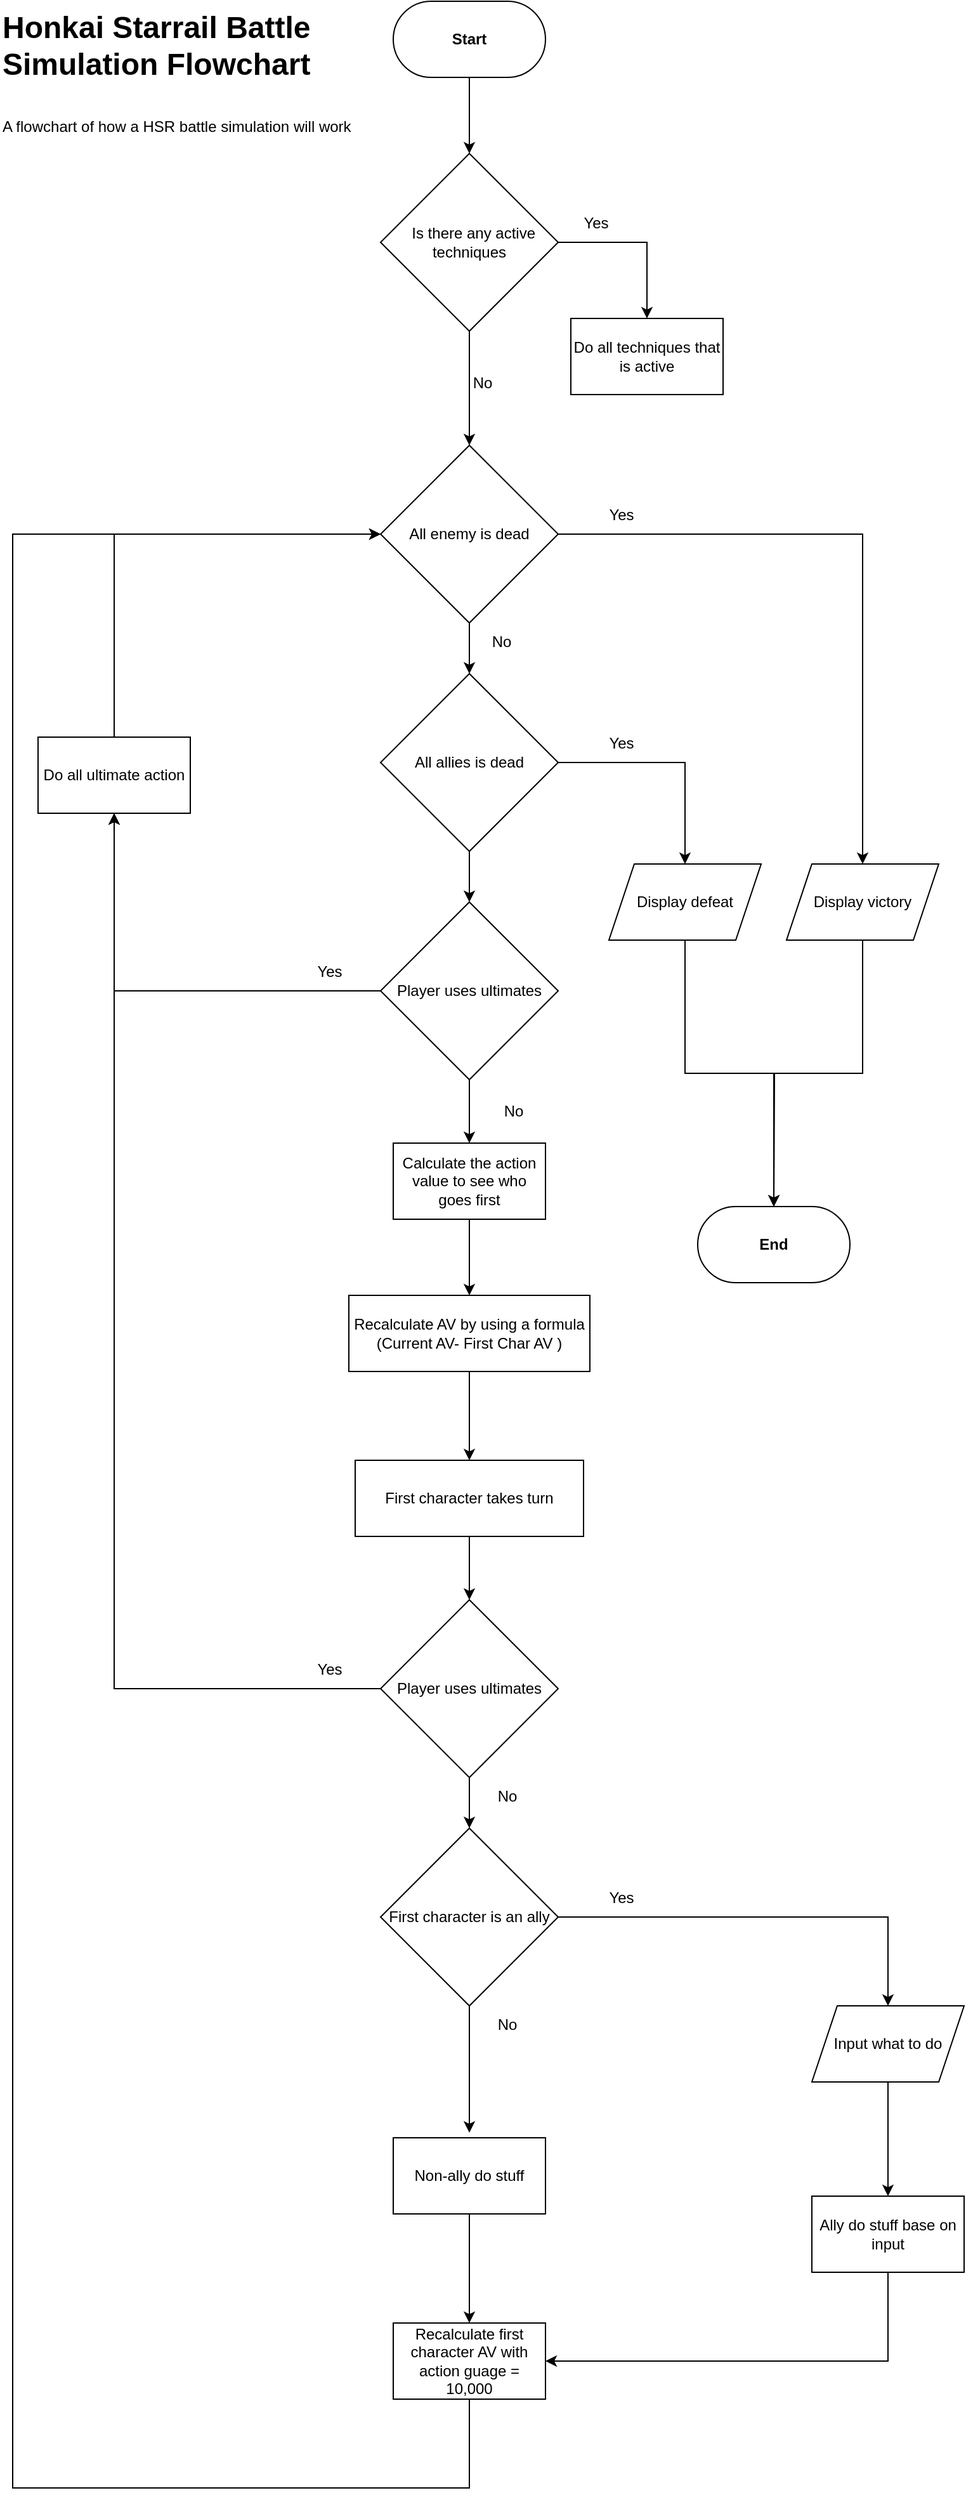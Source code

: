 <mxfile version="24.7.17">
  <diagram name="Page-1" id="5RDn6TEii01dhZuj6zZr">
    <mxGraphModel dx="3453" dy="2340" grid="1" gridSize="10" guides="1" tooltips="1" connect="1" arrows="1" fold="1" page="1" pageScale="1" pageWidth="827" pageHeight="1169" math="0" shadow="0">
      <root>
        <mxCell id="0" />
        <mxCell id="1" parent="0" />
        <mxCell id="EYWDEGRxvOLZJbpFDLF8-2" value="&lt;b&gt;End&lt;/b&gt;" style="rounded=1;whiteSpace=wrap;html=1;arcSize=50;" vertex="1" parent="1">
          <mxGeometry x="580" y="990" width="120" height="60" as="geometry" />
        </mxCell>
        <mxCell id="EYWDEGRxvOLZJbpFDLF8-6" style="edgeStyle=orthogonalEdgeStyle;rounded=0;orthogonalLoop=1;jettySize=auto;html=1;exitX=0.5;exitY=1;exitDx=0;exitDy=0;entryX=0.5;entryY=0;entryDx=0;entryDy=0;" edge="1" parent="1" source="EYWDEGRxvOLZJbpFDLF8-3" target="EYWDEGRxvOLZJbpFDLF8-5">
          <mxGeometry relative="1" as="geometry" />
        </mxCell>
        <mxCell id="EYWDEGRxvOLZJbpFDLF8-3" value="&lt;b&gt;Start&lt;/b&gt;" style="rounded=1;whiteSpace=wrap;html=1;arcSize=50;" vertex="1" parent="1">
          <mxGeometry x="340" y="40" width="120" height="60" as="geometry" />
        </mxCell>
        <mxCell id="EYWDEGRxvOLZJbpFDLF8-4" value="Do all&amp;nbsp;techniques that is active" style="rounded=0;whiteSpace=wrap;html=1;" vertex="1" parent="1">
          <mxGeometry x="480" y="290" width="120" height="60" as="geometry" />
        </mxCell>
        <mxCell id="EYWDEGRxvOLZJbpFDLF8-7" style="edgeStyle=orthogonalEdgeStyle;rounded=0;orthogonalLoop=1;jettySize=auto;html=1;exitX=1;exitY=0.5;exitDx=0;exitDy=0;entryX=0.5;entryY=0;entryDx=0;entryDy=0;" edge="1" parent="1" source="EYWDEGRxvOLZJbpFDLF8-5" target="EYWDEGRxvOLZJbpFDLF8-4">
          <mxGeometry relative="1" as="geometry">
            <mxPoint x="600" y="230" as="targetPoint" />
          </mxGeometry>
        </mxCell>
        <mxCell id="EYWDEGRxvOLZJbpFDLF8-18" style="edgeStyle=orthogonalEdgeStyle;rounded=0;orthogonalLoop=1;jettySize=auto;html=1;exitX=0.5;exitY=1;exitDx=0;exitDy=0;entryX=0.5;entryY=0;entryDx=0;entryDy=0;" edge="1" parent="1" source="EYWDEGRxvOLZJbpFDLF8-5" target="EYWDEGRxvOLZJbpFDLF8-15">
          <mxGeometry relative="1" as="geometry" />
        </mxCell>
        <mxCell id="EYWDEGRxvOLZJbpFDLF8-5" value="&amp;nbsp; Is there any active techniques" style="rhombus;whiteSpace=wrap;html=1;" vertex="1" parent="1">
          <mxGeometry x="330" y="160" width="140" height="140" as="geometry" />
        </mxCell>
        <mxCell id="EYWDEGRxvOLZJbpFDLF8-39" style="edgeStyle=orthogonalEdgeStyle;rounded=0;orthogonalLoop=1;jettySize=auto;html=1;exitX=0.5;exitY=1;exitDx=0;exitDy=0;entryX=0.5;entryY=0;entryDx=0;entryDy=0;" edge="1" parent="1" source="EYWDEGRxvOLZJbpFDLF8-8" target="EYWDEGRxvOLZJbpFDLF8-14">
          <mxGeometry relative="1" as="geometry" />
        </mxCell>
        <mxCell id="EYWDEGRxvOLZJbpFDLF8-8" value="Calculate the action value to see who goes first" style="rounded=0;whiteSpace=wrap;html=1;" vertex="1" parent="1">
          <mxGeometry x="340" y="940" width="120" height="60" as="geometry" />
        </mxCell>
        <mxCell id="EYWDEGRxvOLZJbpFDLF8-14" value="Recalculate AV by using a formula&lt;div&gt;(Current AV- First Char AV )&lt;/div&gt;" style="rounded=0;whiteSpace=wrap;html=1;" vertex="1" parent="1">
          <mxGeometry x="305" y="1060" width="190" height="60" as="geometry" />
        </mxCell>
        <mxCell id="EYWDEGRxvOLZJbpFDLF8-20" style="edgeStyle=orthogonalEdgeStyle;rounded=0;orthogonalLoop=1;jettySize=auto;html=1;exitX=1;exitY=0.5;exitDx=0;exitDy=0;entryX=0.5;entryY=0;entryDx=0;entryDy=0;" edge="1" parent="1" source="EYWDEGRxvOLZJbpFDLF8-15" target="EYWDEGRxvOLZJbpFDLF8-19">
          <mxGeometry relative="1" as="geometry">
            <mxPoint x="590" y="460" as="targetPoint" />
          </mxGeometry>
        </mxCell>
        <mxCell id="EYWDEGRxvOLZJbpFDLF8-24" style="edgeStyle=orthogonalEdgeStyle;rounded=0;orthogonalLoop=1;jettySize=auto;html=1;exitX=0.5;exitY=1;exitDx=0;exitDy=0;entryX=0.5;entryY=0;entryDx=0;entryDy=0;" edge="1" parent="1" source="EYWDEGRxvOLZJbpFDLF8-15" target="EYWDEGRxvOLZJbpFDLF8-23">
          <mxGeometry relative="1" as="geometry" />
        </mxCell>
        <mxCell id="EYWDEGRxvOLZJbpFDLF8-15" value="All enemy is dead" style="rhombus;whiteSpace=wrap;html=1;" vertex="1" parent="1">
          <mxGeometry x="330" y="390" width="140" height="140" as="geometry" />
        </mxCell>
        <mxCell id="EYWDEGRxvOLZJbpFDLF8-40" style="edgeStyle=orthogonalEdgeStyle;rounded=0;orthogonalLoop=1;jettySize=auto;html=1;exitX=0.5;exitY=1;exitDx=0;exitDy=0;" edge="1" parent="1" source="EYWDEGRxvOLZJbpFDLF8-19">
          <mxGeometry relative="1" as="geometry">
            <mxPoint x="640" y="990" as="targetPoint" />
          </mxGeometry>
        </mxCell>
        <mxCell id="EYWDEGRxvOLZJbpFDLF8-19" value="Display victory" style="shape=parallelogram;perimeter=parallelogramPerimeter;whiteSpace=wrap;html=1;fixedSize=1;" vertex="1" parent="1">
          <mxGeometry x="650" y="720" width="120" height="60" as="geometry" />
        </mxCell>
        <mxCell id="EYWDEGRxvOLZJbpFDLF8-26" style="edgeStyle=orthogonalEdgeStyle;rounded=0;orthogonalLoop=1;jettySize=auto;html=1;exitX=1;exitY=0.5;exitDx=0;exitDy=0;entryX=0.5;entryY=0;entryDx=0;entryDy=0;" edge="1" parent="1" source="EYWDEGRxvOLZJbpFDLF8-23" target="EYWDEGRxvOLZJbpFDLF8-25">
          <mxGeometry relative="1" as="geometry">
            <mxPoint x="540" y="640" as="targetPoint" />
          </mxGeometry>
        </mxCell>
        <mxCell id="EYWDEGRxvOLZJbpFDLF8-55" style="edgeStyle=orthogonalEdgeStyle;rounded=0;orthogonalLoop=1;jettySize=auto;html=1;exitX=0.5;exitY=1;exitDx=0;exitDy=0;entryX=0.5;entryY=0;entryDx=0;entryDy=0;" edge="1" parent="1" source="EYWDEGRxvOLZJbpFDLF8-23" target="EYWDEGRxvOLZJbpFDLF8-54">
          <mxGeometry relative="1" as="geometry" />
        </mxCell>
        <mxCell id="EYWDEGRxvOLZJbpFDLF8-23" value="All allies is dead" style="rhombus;whiteSpace=wrap;html=1;" vertex="1" parent="1">
          <mxGeometry x="330" y="570" width="140" height="140" as="geometry" />
        </mxCell>
        <mxCell id="EYWDEGRxvOLZJbpFDLF8-27" style="edgeStyle=orthogonalEdgeStyle;rounded=0;orthogonalLoop=1;jettySize=auto;html=1;exitX=0.5;exitY=1;exitDx=0;exitDy=0;entryX=0.5;entryY=0;entryDx=0;entryDy=0;" edge="1" parent="1" source="EYWDEGRxvOLZJbpFDLF8-25" target="EYWDEGRxvOLZJbpFDLF8-2">
          <mxGeometry relative="1" as="geometry" />
        </mxCell>
        <mxCell id="EYWDEGRxvOLZJbpFDLF8-25" value="Display defeat" style="shape=parallelogram;perimeter=parallelogramPerimeter;whiteSpace=wrap;html=1;fixedSize=1;" vertex="1" parent="1">
          <mxGeometry x="510" y="720" width="120" height="60" as="geometry" />
        </mxCell>
        <mxCell id="EYWDEGRxvOLZJbpFDLF8-31" value="No" style="text;html=1;align=center;verticalAlign=middle;resizable=0;points=[];autosize=1;strokeColor=none;fillColor=none;" vertex="1" parent="1">
          <mxGeometry x="390" y="326" width="40" height="30" as="geometry" />
        </mxCell>
        <mxCell id="EYWDEGRxvOLZJbpFDLF8-33" value="Yes" style="text;html=1;align=center;verticalAlign=middle;whiteSpace=wrap;rounded=0;" vertex="1" parent="1">
          <mxGeometry x="470" y="200" width="60" height="30" as="geometry" />
        </mxCell>
        <mxCell id="EYWDEGRxvOLZJbpFDLF8-34" value="No" style="text;html=1;align=center;verticalAlign=middle;resizable=0;points=[];autosize=1;strokeColor=none;fillColor=none;" vertex="1" parent="1">
          <mxGeometry x="405" y="530" width="40" height="30" as="geometry" />
        </mxCell>
        <mxCell id="EYWDEGRxvOLZJbpFDLF8-35" value="Yes" style="text;html=1;align=center;verticalAlign=middle;whiteSpace=wrap;rounded=0;" vertex="1" parent="1">
          <mxGeometry x="490" y="430" width="60" height="30" as="geometry" />
        </mxCell>
        <mxCell id="EYWDEGRxvOLZJbpFDLF8-37" value="Yes" style="text;html=1;align=center;verticalAlign=middle;whiteSpace=wrap;rounded=0;" vertex="1" parent="1">
          <mxGeometry x="490" y="610" width="60" height="30" as="geometry" />
        </mxCell>
        <mxCell id="EYWDEGRxvOLZJbpFDLF8-43" value="" style="edgeStyle=orthogonalEdgeStyle;rounded=0;orthogonalLoop=1;jettySize=auto;html=1;exitX=0.5;exitY=1;exitDx=0;exitDy=0;" edge="1" parent="1" source="EYWDEGRxvOLZJbpFDLF8-14" target="EYWDEGRxvOLZJbpFDLF8-42">
          <mxGeometry relative="1" as="geometry">
            <mxPoint x="399.87" y="1190" as="targetPoint" />
            <mxPoint x="400" y="1120" as="sourcePoint" />
          </mxGeometry>
        </mxCell>
        <mxCell id="EYWDEGRxvOLZJbpFDLF8-47" style="edgeStyle=orthogonalEdgeStyle;rounded=0;orthogonalLoop=1;jettySize=auto;html=1;exitX=0.5;exitY=1;exitDx=0;exitDy=0;entryX=0.5;entryY=0;entryDx=0;entryDy=0;" edge="1" parent="1" source="EYWDEGRxvOLZJbpFDLF8-42" target="EYWDEGRxvOLZJbpFDLF8-45">
          <mxGeometry relative="1" as="geometry" />
        </mxCell>
        <mxCell id="EYWDEGRxvOLZJbpFDLF8-42" value="First character takes turn" style="rounded=0;whiteSpace=wrap;html=1;" vertex="1" parent="1">
          <mxGeometry x="310" y="1190" width="180" height="60" as="geometry" />
        </mxCell>
        <mxCell id="EYWDEGRxvOLZJbpFDLF8-50" style="edgeStyle=orthogonalEdgeStyle;rounded=0;orthogonalLoop=1;jettySize=auto;html=1;exitX=0.5;exitY=1;exitDx=0;exitDy=0;entryX=0.5;entryY=0;entryDx=0;entryDy=0;" edge="1" parent="1" source="EYWDEGRxvOLZJbpFDLF8-45" target="EYWDEGRxvOLZJbpFDLF8-49">
          <mxGeometry relative="1" as="geometry" />
        </mxCell>
        <mxCell id="EYWDEGRxvOLZJbpFDLF8-70" style="edgeStyle=orthogonalEdgeStyle;rounded=0;orthogonalLoop=1;jettySize=auto;html=1;exitX=0;exitY=0.5;exitDx=0;exitDy=0;entryX=0.5;entryY=1;entryDx=0;entryDy=0;" edge="1" parent="1" source="EYWDEGRxvOLZJbpFDLF8-45" target="EYWDEGRxvOLZJbpFDLF8-62">
          <mxGeometry relative="1" as="geometry" />
        </mxCell>
        <mxCell id="EYWDEGRxvOLZJbpFDLF8-45" value="Player uses ultimates" style="rhombus;whiteSpace=wrap;html=1;" vertex="1" parent="1">
          <mxGeometry x="330" y="1300" width="140" height="140" as="geometry" />
        </mxCell>
        <mxCell id="EYWDEGRxvOLZJbpFDLF8-48" value="&lt;h1 style=&quot;margin-top: 0px;&quot;&gt;&lt;span style=&quot;background-color: initial;&quot;&gt;Honkai Starrail Battle Simulation Flowchart&lt;/span&gt;&lt;/h1&gt;&lt;h1 style=&quot;margin-top: 0px;&quot;&gt;&lt;span style=&quot;font-size: 12px; font-weight: 400;&quot;&gt;A flowchart of how a HSR battle simulation will work&lt;/span&gt;&lt;/h1&gt;" style="text;html=1;whiteSpace=wrap;overflow=hidden;rounded=0;" vertex="1" parent="1">
          <mxGeometry x="30" y="40" width="280" height="110" as="geometry" />
        </mxCell>
        <mxCell id="EYWDEGRxvOLZJbpFDLF8-73" style="edgeStyle=orthogonalEdgeStyle;rounded=0;orthogonalLoop=1;jettySize=auto;html=1;exitX=0.5;exitY=1;exitDx=0;exitDy=0;entryX=0.5;entryY=0;entryDx=0;entryDy=0;" edge="1" parent="1" source="EYWDEGRxvOLZJbpFDLF8-49">
          <mxGeometry relative="1" as="geometry">
            <mxPoint x="400" y="1720" as="targetPoint" />
          </mxGeometry>
        </mxCell>
        <mxCell id="EYWDEGRxvOLZJbpFDLF8-76" style="edgeStyle=orthogonalEdgeStyle;rounded=0;orthogonalLoop=1;jettySize=auto;html=1;exitX=1;exitY=0.5;exitDx=0;exitDy=0;entryX=0.5;entryY=0;entryDx=0;entryDy=0;" edge="1" parent="1" source="EYWDEGRxvOLZJbpFDLF8-49" target="EYWDEGRxvOLZJbpFDLF8-78">
          <mxGeometry relative="1" as="geometry">
            <mxPoint x="740" y="1600" as="targetPoint" />
            <Array as="points">
              <mxPoint x="730" y="1550" />
            </Array>
          </mxGeometry>
        </mxCell>
        <mxCell id="EYWDEGRxvOLZJbpFDLF8-49" value="First character is an ally" style="rhombus;whiteSpace=wrap;html=1;" vertex="1" parent="1">
          <mxGeometry x="330" y="1480" width="140" height="140" as="geometry" />
        </mxCell>
        <mxCell id="EYWDEGRxvOLZJbpFDLF8-56" style="edgeStyle=orthogonalEdgeStyle;rounded=0;orthogonalLoop=1;jettySize=auto;html=1;exitX=0.5;exitY=1;exitDx=0;exitDy=0;entryX=0.5;entryY=0;entryDx=0;entryDy=0;" edge="1" parent="1" source="EYWDEGRxvOLZJbpFDLF8-54" target="EYWDEGRxvOLZJbpFDLF8-8">
          <mxGeometry relative="1" as="geometry" />
        </mxCell>
        <mxCell id="EYWDEGRxvOLZJbpFDLF8-65" style="edgeStyle=orthogonalEdgeStyle;rounded=0;orthogonalLoop=1;jettySize=auto;html=1;exitX=0;exitY=0.5;exitDx=0;exitDy=0;entryX=0.5;entryY=1;entryDx=0;entryDy=0;" edge="1" parent="1" source="EYWDEGRxvOLZJbpFDLF8-54" target="EYWDEGRxvOLZJbpFDLF8-62">
          <mxGeometry relative="1" as="geometry" />
        </mxCell>
        <mxCell id="EYWDEGRxvOLZJbpFDLF8-54" value="Player uses ultimates" style="rhombus;whiteSpace=wrap;html=1;" vertex="1" parent="1">
          <mxGeometry x="330" y="750" width="140" height="140" as="geometry" />
        </mxCell>
        <mxCell id="EYWDEGRxvOLZJbpFDLF8-57" value="No" style="text;html=1;align=center;verticalAlign=middle;whiteSpace=wrap;rounded=0;" vertex="1" parent="1">
          <mxGeometry x="405" y="900" width="60" height="30" as="geometry" />
        </mxCell>
        <mxCell id="EYWDEGRxvOLZJbpFDLF8-60" value="Yes" style="text;html=1;align=center;verticalAlign=middle;whiteSpace=wrap;rounded=0;" vertex="1" parent="1">
          <mxGeometry x="260" y="790" width="60" height="30" as="geometry" />
        </mxCell>
        <mxCell id="EYWDEGRxvOLZJbpFDLF8-66" style="edgeStyle=orthogonalEdgeStyle;rounded=0;orthogonalLoop=1;jettySize=auto;html=1;exitX=0.5;exitY=0;exitDx=0;exitDy=0;entryX=0;entryY=0.5;entryDx=0;entryDy=0;" edge="1" parent="1" source="EYWDEGRxvOLZJbpFDLF8-62" target="EYWDEGRxvOLZJbpFDLF8-15">
          <mxGeometry relative="1" as="geometry" />
        </mxCell>
        <mxCell id="EYWDEGRxvOLZJbpFDLF8-62" value="Do all ultimate action" style="rounded=0;whiteSpace=wrap;html=1;" vertex="1" parent="1">
          <mxGeometry x="60" y="620" width="120" height="60" as="geometry" />
        </mxCell>
        <mxCell id="EYWDEGRxvOLZJbpFDLF8-68" value="No" style="text;html=1;align=center;verticalAlign=middle;whiteSpace=wrap;rounded=0;" vertex="1" parent="1">
          <mxGeometry x="400" y="1440" width="60" height="30" as="geometry" />
        </mxCell>
        <mxCell id="EYWDEGRxvOLZJbpFDLF8-71" value="Yes" style="text;html=1;align=center;verticalAlign=middle;whiteSpace=wrap;rounded=0;" vertex="1" parent="1">
          <mxGeometry x="260" y="1340" width="60" height="30" as="geometry" />
        </mxCell>
        <mxCell id="EYWDEGRxvOLZJbpFDLF8-74" value="No" style="text;html=1;align=center;verticalAlign=middle;whiteSpace=wrap;rounded=0;" vertex="1" parent="1">
          <mxGeometry x="400" y="1620" width="60" height="30" as="geometry" />
        </mxCell>
        <mxCell id="EYWDEGRxvOLZJbpFDLF8-80" style="edgeStyle=orthogonalEdgeStyle;rounded=0;orthogonalLoop=1;jettySize=auto;html=1;exitX=0.5;exitY=1;exitDx=0;exitDy=0;entryX=0.5;entryY=0;entryDx=0;entryDy=0;" edge="1" parent="1" source="EYWDEGRxvOLZJbpFDLF8-78" target="EYWDEGRxvOLZJbpFDLF8-79">
          <mxGeometry relative="1" as="geometry" />
        </mxCell>
        <mxCell id="EYWDEGRxvOLZJbpFDLF8-78" value="Input what to do" style="shape=parallelogram;perimeter=parallelogramPerimeter;whiteSpace=wrap;html=1;fixedSize=1;" vertex="1" parent="1">
          <mxGeometry x="670" y="1620" width="120" height="60" as="geometry" />
        </mxCell>
        <mxCell id="EYWDEGRxvOLZJbpFDLF8-89" style="edgeStyle=orthogonalEdgeStyle;rounded=0;orthogonalLoop=1;jettySize=auto;html=1;exitX=0.5;exitY=1;exitDx=0;exitDy=0;entryX=1;entryY=0.5;entryDx=0;entryDy=0;" edge="1" parent="1" source="EYWDEGRxvOLZJbpFDLF8-79" target="EYWDEGRxvOLZJbpFDLF8-87">
          <mxGeometry relative="1" as="geometry" />
        </mxCell>
        <mxCell id="EYWDEGRxvOLZJbpFDLF8-79" value="Ally do stuff base on input" style="rounded=0;whiteSpace=wrap;html=1;" vertex="1" parent="1">
          <mxGeometry x="670" y="1770" width="120" height="60" as="geometry" />
        </mxCell>
        <mxCell id="EYWDEGRxvOLZJbpFDLF8-81" value="Yes" style="text;html=1;align=center;verticalAlign=middle;whiteSpace=wrap;rounded=0;" vertex="1" parent="1">
          <mxGeometry x="490" y="1520" width="60" height="30" as="geometry" />
        </mxCell>
        <mxCell id="EYWDEGRxvOLZJbpFDLF8-88" style="edgeStyle=orthogonalEdgeStyle;rounded=0;orthogonalLoop=1;jettySize=auto;html=1;exitX=0.5;exitY=1;exitDx=0;exitDy=0;entryX=0.5;entryY=0;entryDx=0;entryDy=0;" edge="1" parent="1" source="EYWDEGRxvOLZJbpFDLF8-82" target="EYWDEGRxvOLZJbpFDLF8-87">
          <mxGeometry relative="1" as="geometry" />
        </mxCell>
        <mxCell id="EYWDEGRxvOLZJbpFDLF8-82" value="Non-ally do stuff" style="rounded=0;whiteSpace=wrap;html=1;" vertex="1" parent="1">
          <mxGeometry x="340" y="1724" width="120" height="60" as="geometry" />
        </mxCell>
        <mxCell id="EYWDEGRxvOLZJbpFDLF8-90" style="edgeStyle=orthogonalEdgeStyle;rounded=0;orthogonalLoop=1;jettySize=auto;html=1;exitX=0.5;exitY=1;exitDx=0;exitDy=0;entryX=0;entryY=0.5;entryDx=0;entryDy=0;" edge="1" parent="1" source="EYWDEGRxvOLZJbpFDLF8-87" target="EYWDEGRxvOLZJbpFDLF8-15">
          <mxGeometry relative="1" as="geometry">
            <Array as="points">
              <mxPoint x="400" y="2000" />
              <mxPoint x="40" y="2000" />
              <mxPoint x="40" y="460" />
            </Array>
          </mxGeometry>
        </mxCell>
        <mxCell id="EYWDEGRxvOLZJbpFDLF8-87" value="Recalculate first character AV with action guage = 10,000" style="rounded=0;whiteSpace=wrap;html=1;" vertex="1" parent="1">
          <mxGeometry x="340" y="1870" width="120" height="60" as="geometry" />
        </mxCell>
      </root>
    </mxGraphModel>
  </diagram>
</mxfile>
